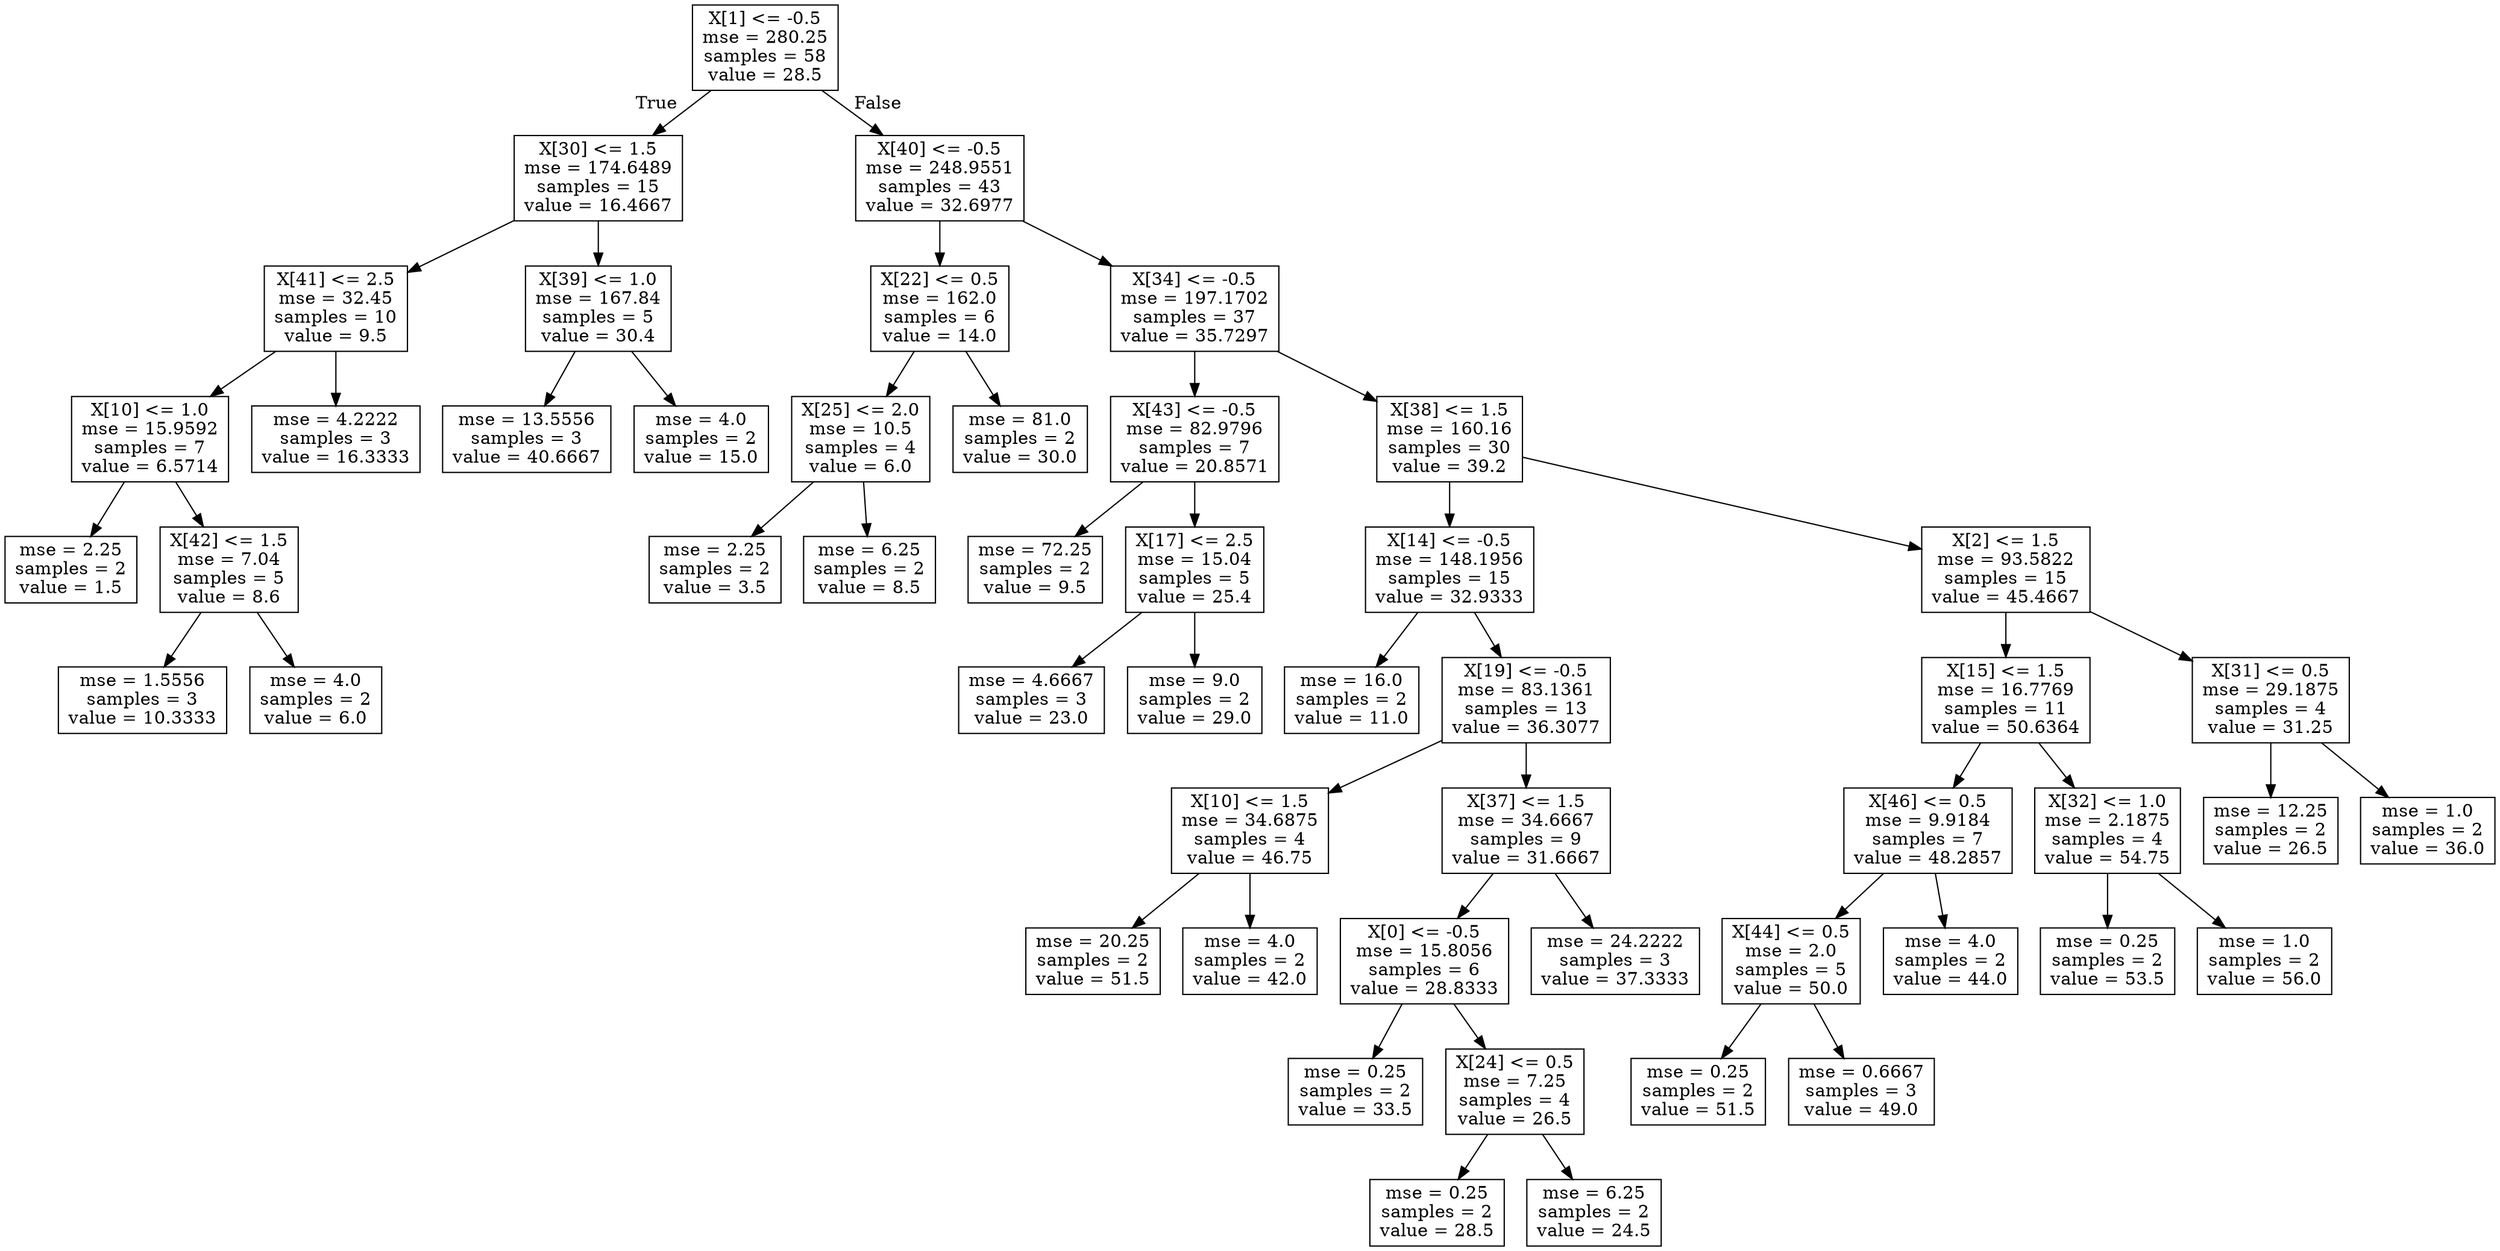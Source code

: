 digraph Tree {
node [shape=box] ;
0 [label="X[1] <= -0.5\nmse = 280.25\nsamples = 58\nvalue = 28.5"] ;
1 [label="X[30] <= 1.5\nmse = 174.6489\nsamples = 15\nvalue = 16.4667"] ;
0 -> 1 [labeldistance=2.5, labelangle=45, headlabel="True"] ;
2 [label="X[41] <= 2.5\nmse = 32.45\nsamples = 10\nvalue = 9.5"] ;
1 -> 2 ;
3 [label="X[10] <= 1.0\nmse = 15.9592\nsamples = 7\nvalue = 6.5714"] ;
2 -> 3 ;
4 [label="mse = 2.25\nsamples = 2\nvalue = 1.5"] ;
3 -> 4 ;
5 [label="X[42] <= 1.5\nmse = 7.04\nsamples = 5\nvalue = 8.6"] ;
3 -> 5 ;
6 [label="mse = 1.5556\nsamples = 3\nvalue = 10.3333"] ;
5 -> 6 ;
7 [label="mse = 4.0\nsamples = 2\nvalue = 6.0"] ;
5 -> 7 ;
8 [label="mse = 4.2222\nsamples = 3\nvalue = 16.3333"] ;
2 -> 8 ;
9 [label="X[39] <= 1.0\nmse = 167.84\nsamples = 5\nvalue = 30.4"] ;
1 -> 9 ;
10 [label="mse = 13.5556\nsamples = 3\nvalue = 40.6667"] ;
9 -> 10 ;
11 [label="mse = 4.0\nsamples = 2\nvalue = 15.0"] ;
9 -> 11 ;
12 [label="X[40] <= -0.5\nmse = 248.9551\nsamples = 43\nvalue = 32.6977"] ;
0 -> 12 [labeldistance=2.5, labelangle=-45, headlabel="False"] ;
13 [label="X[22] <= 0.5\nmse = 162.0\nsamples = 6\nvalue = 14.0"] ;
12 -> 13 ;
14 [label="X[25] <= 2.0\nmse = 10.5\nsamples = 4\nvalue = 6.0"] ;
13 -> 14 ;
15 [label="mse = 2.25\nsamples = 2\nvalue = 3.5"] ;
14 -> 15 ;
16 [label="mse = 6.25\nsamples = 2\nvalue = 8.5"] ;
14 -> 16 ;
17 [label="mse = 81.0\nsamples = 2\nvalue = 30.0"] ;
13 -> 17 ;
18 [label="X[34] <= -0.5\nmse = 197.1702\nsamples = 37\nvalue = 35.7297"] ;
12 -> 18 ;
19 [label="X[43] <= -0.5\nmse = 82.9796\nsamples = 7\nvalue = 20.8571"] ;
18 -> 19 ;
20 [label="mse = 72.25\nsamples = 2\nvalue = 9.5"] ;
19 -> 20 ;
21 [label="X[17] <= 2.5\nmse = 15.04\nsamples = 5\nvalue = 25.4"] ;
19 -> 21 ;
22 [label="mse = 4.6667\nsamples = 3\nvalue = 23.0"] ;
21 -> 22 ;
23 [label="mse = 9.0\nsamples = 2\nvalue = 29.0"] ;
21 -> 23 ;
24 [label="X[38] <= 1.5\nmse = 160.16\nsamples = 30\nvalue = 39.2"] ;
18 -> 24 ;
25 [label="X[14] <= -0.5\nmse = 148.1956\nsamples = 15\nvalue = 32.9333"] ;
24 -> 25 ;
26 [label="mse = 16.0\nsamples = 2\nvalue = 11.0"] ;
25 -> 26 ;
27 [label="X[19] <= -0.5\nmse = 83.1361\nsamples = 13\nvalue = 36.3077"] ;
25 -> 27 ;
28 [label="X[10] <= 1.5\nmse = 34.6875\nsamples = 4\nvalue = 46.75"] ;
27 -> 28 ;
29 [label="mse = 20.25\nsamples = 2\nvalue = 51.5"] ;
28 -> 29 ;
30 [label="mse = 4.0\nsamples = 2\nvalue = 42.0"] ;
28 -> 30 ;
31 [label="X[37] <= 1.5\nmse = 34.6667\nsamples = 9\nvalue = 31.6667"] ;
27 -> 31 ;
32 [label="X[0] <= -0.5\nmse = 15.8056\nsamples = 6\nvalue = 28.8333"] ;
31 -> 32 ;
33 [label="mse = 0.25\nsamples = 2\nvalue = 33.5"] ;
32 -> 33 ;
34 [label="X[24] <= 0.5\nmse = 7.25\nsamples = 4\nvalue = 26.5"] ;
32 -> 34 ;
35 [label="mse = 0.25\nsamples = 2\nvalue = 28.5"] ;
34 -> 35 ;
36 [label="mse = 6.25\nsamples = 2\nvalue = 24.5"] ;
34 -> 36 ;
37 [label="mse = 24.2222\nsamples = 3\nvalue = 37.3333"] ;
31 -> 37 ;
38 [label="X[2] <= 1.5\nmse = 93.5822\nsamples = 15\nvalue = 45.4667"] ;
24 -> 38 ;
39 [label="X[15] <= 1.5\nmse = 16.7769\nsamples = 11\nvalue = 50.6364"] ;
38 -> 39 ;
40 [label="X[46] <= 0.5\nmse = 9.9184\nsamples = 7\nvalue = 48.2857"] ;
39 -> 40 ;
41 [label="X[44] <= 0.5\nmse = 2.0\nsamples = 5\nvalue = 50.0"] ;
40 -> 41 ;
42 [label="mse = 0.25\nsamples = 2\nvalue = 51.5"] ;
41 -> 42 ;
43 [label="mse = 0.6667\nsamples = 3\nvalue = 49.0"] ;
41 -> 43 ;
44 [label="mse = 4.0\nsamples = 2\nvalue = 44.0"] ;
40 -> 44 ;
45 [label="X[32] <= 1.0\nmse = 2.1875\nsamples = 4\nvalue = 54.75"] ;
39 -> 45 ;
46 [label="mse = 0.25\nsamples = 2\nvalue = 53.5"] ;
45 -> 46 ;
47 [label="mse = 1.0\nsamples = 2\nvalue = 56.0"] ;
45 -> 47 ;
48 [label="X[31] <= 0.5\nmse = 29.1875\nsamples = 4\nvalue = 31.25"] ;
38 -> 48 ;
49 [label="mse = 12.25\nsamples = 2\nvalue = 26.5"] ;
48 -> 49 ;
50 [label="mse = 1.0\nsamples = 2\nvalue = 36.0"] ;
48 -> 50 ;
}